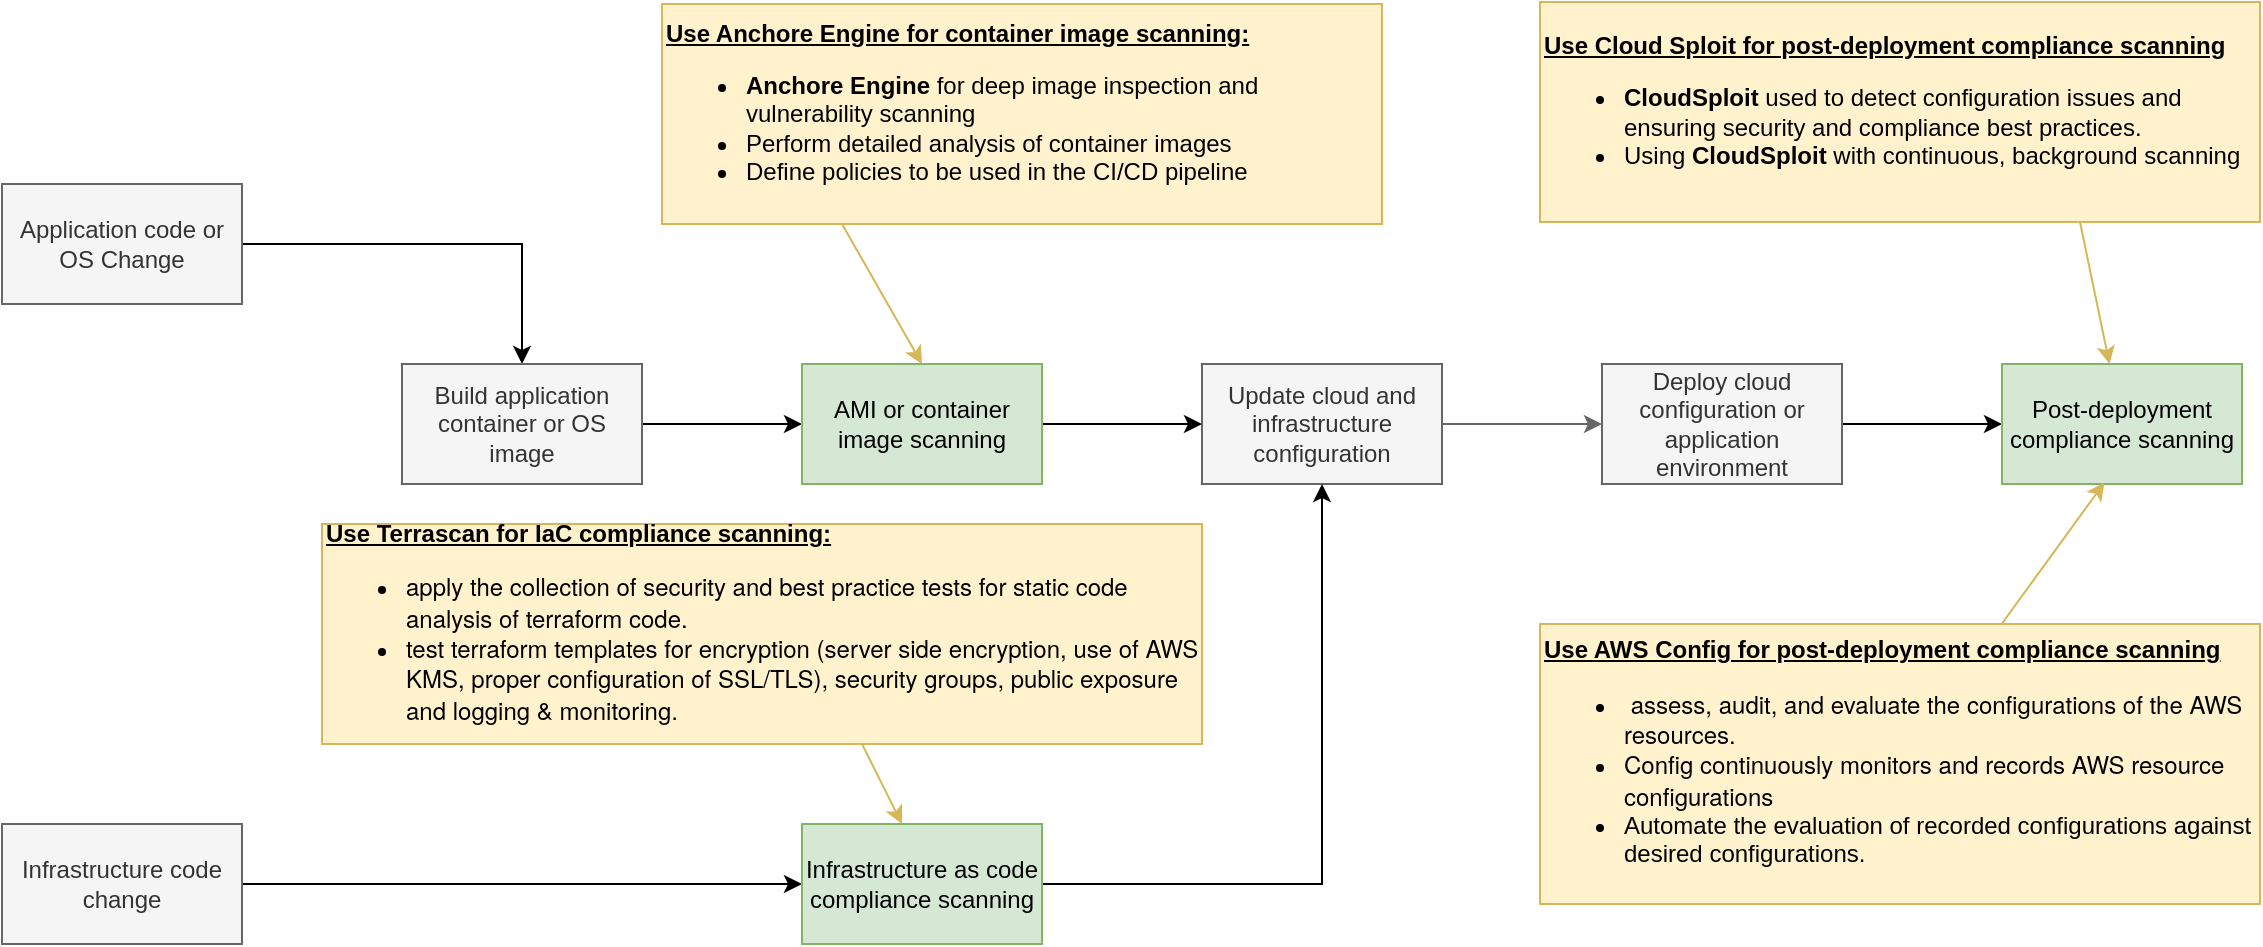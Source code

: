 <mxfile version="13.0.3" type="device"><diagram id="Y9_Zq65RKEDR3j3yFwqF" name="Page-1"><mxGraphModel dx="1024" dy="601" grid="1" gridSize="10" guides="1" tooltips="1" connect="1" arrows="1" fold="1" page="1" pageScale="1" pageWidth="1169" pageHeight="1654" math="0" shadow="0"><root><mxCell id="0"/><mxCell id="1" parent="0"/><mxCell id="hMGkVKcyo-9iUgYnIpLg-16" style="edgeStyle=orthogonalEdgeStyle;rounded=0;orthogonalLoop=1;jettySize=auto;html=1;entryX=0.5;entryY=0;entryDx=0;entryDy=0;" parent="1" source="hMGkVKcyo-9iUgYnIpLg-1" target="hMGkVKcyo-9iUgYnIpLg-3" edge="1"><mxGeometry relative="1" as="geometry"><mxPoint x="320" y="180" as="targetPoint"/></mxGeometry></mxCell><mxCell id="hMGkVKcyo-9iUgYnIpLg-1" value="Application code or OS Change" style="rounded=0;whiteSpace=wrap;html=1;fillColor=#f5f5f5;strokeColor=#666666;fontColor=#333333;" parent="1" vertex="1"><mxGeometry x="40" y="150" width="120" height="60" as="geometry"/></mxCell><mxCell id="hMGkVKcyo-9iUgYnIpLg-22" style="edgeStyle=orthogonalEdgeStyle;rounded=0;orthogonalLoop=1;jettySize=auto;html=1;entryX=0;entryY=0.5;entryDx=0;entryDy=0;" parent="1" source="hMGkVKcyo-9iUgYnIpLg-3" target="hMGkVKcyo-9iUgYnIpLg-11" edge="1"><mxGeometry relative="1" as="geometry"/></mxCell><mxCell id="hMGkVKcyo-9iUgYnIpLg-3" value="Build application container or OS image" style="rounded=0;whiteSpace=wrap;html=1;fillColor=#f5f5f5;strokeColor=#666666;fontColor=#333333;" parent="1" vertex="1"><mxGeometry x="240" y="240" width="120" height="60" as="geometry"/></mxCell><mxCell id="hMGkVKcyo-9iUgYnIpLg-7" style="edgeStyle=orthogonalEdgeStyle;rounded=0;orthogonalLoop=1;jettySize=auto;html=1;entryX=0;entryY=0.5;entryDx=0;entryDy=0;fillColor=#f5f5f5;strokeColor=#666666;" parent="1" source="hMGkVKcyo-9iUgYnIpLg-4" target="hMGkVKcyo-9iUgYnIpLg-5" edge="1"><mxGeometry relative="1" as="geometry"/></mxCell><mxCell id="hMGkVKcyo-9iUgYnIpLg-4" value="Update cloud and infrastructure configuration" style="rounded=0;whiteSpace=wrap;html=1;fillColor=#f5f5f5;strokeColor=#666666;fontColor=#333333;" parent="1" vertex="1"><mxGeometry x="640" y="240" width="120" height="60" as="geometry"/></mxCell><mxCell id="hMGkVKcyo-9iUgYnIpLg-14" style="edgeStyle=orthogonalEdgeStyle;rounded=0;orthogonalLoop=1;jettySize=auto;html=1;entryX=0;entryY=0.5;entryDx=0;entryDy=0;" parent="1" source="hMGkVKcyo-9iUgYnIpLg-5" target="hMGkVKcyo-9iUgYnIpLg-12" edge="1"><mxGeometry relative="1" as="geometry"/></mxCell><mxCell id="hMGkVKcyo-9iUgYnIpLg-5" value="Deploy cloud configuration or application environment" style="rounded=0;whiteSpace=wrap;html=1;fillColor=#f5f5f5;strokeColor=#666666;fontColor=#333333;" parent="1" vertex="1"><mxGeometry x="840" y="240" width="120" height="60" as="geometry"/></mxCell><mxCell id="hMGkVKcyo-9iUgYnIpLg-20" style="edgeStyle=orthogonalEdgeStyle;rounded=0;orthogonalLoop=1;jettySize=auto;html=1;entryX=0;entryY=0.5;entryDx=0;entryDy=0;" parent="1" source="hMGkVKcyo-9iUgYnIpLg-8" target="hMGkVKcyo-9iUgYnIpLg-10" edge="1"><mxGeometry relative="1" as="geometry"/></mxCell><mxCell id="hMGkVKcyo-9iUgYnIpLg-8" value="Infrastructure code change" style="rounded=0;whiteSpace=wrap;html=1;fillColor=#f5f5f5;strokeColor=#666666;fontColor=#333333;" parent="1" vertex="1"><mxGeometry x="40" y="470" width="120" height="60" as="geometry"/></mxCell><mxCell id="hMGkVKcyo-9iUgYnIpLg-21" style="edgeStyle=orthogonalEdgeStyle;rounded=0;orthogonalLoop=1;jettySize=auto;html=1;" parent="1" source="hMGkVKcyo-9iUgYnIpLg-10" target="hMGkVKcyo-9iUgYnIpLg-4" edge="1"><mxGeometry relative="1" as="geometry"><mxPoint x="690" y="390" as="targetPoint"/></mxGeometry></mxCell><mxCell id="hMGkVKcyo-9iUgYnIpLg-10" value="Infrastructure as code compliance scanning" style="rounded=0;whiteSpace=wrap;html=1;fillColor=#d5e8d4;strokeColor=#82b366;" parent="1" vertex="1"><mxGeometry x="440" y="470" width="120" height="60" as="geometry"/></mxCell><mxCell id="hMGkVKcyo-9iUgYnIpLg-23" style="edgeStyle=orthogonalEdgeStyle;rounded=0;orthogonalLoop=1;jettySize=auto;html=1;entryX=0;entryY=0.5;entryDx=0;entryDy=0;" parent="1" source="hMGkVKcyo-9iUgYnIpLg-11" target="hMGkVKcyo-9iUgYnIpLg-4" edge="1"><mxGeometry relative="1" as="geometry"/></mxCell><mxCell id="hMGkVKcyo-9iUgYnIpLg-11" value="AMI or container image scanning" style="rounded=0;whiteSpace=wrap;html=1;fillColor=#d5e8d4;strokeColor=#82b366;" parent="1" vertex="1"><mxGeometry x="440" y="240" width="120" height="60" as="geometry"/></mxCell><mxCell id="hMGkVKcyo-9iUgYnIpLg-12" value="Post-deployment compliance scanning" style="rounded=0;whiteSpace=wrap;html=1;fillColor=#d5e8d4;strokeColor=#82b366;" parent="1" vertex="1"><mxGeometry x="1040" y="240" width="120" height="60" as="geometry"/></mxCell><mxCell id="18-85o3tqCLHkuXplZLy-1" value="&lt;div&gt;&lt;b&gt;&lt;u&gt;Use Cloud Sploit for post-deployment compliance scanning&lt;/u&gt;&lt;/b&gt;&lt;/div&gt;&lt;ul&gt;&lt;li&gt;&lt;b&gt;CloudSploit &lt;/b&gt;used to detect configuration issues and ensuring security and compliance best practices.&lt;/li&gt;&lt;li&gt;Using &lt;b&gt;CloudSploit &lt;/b&gt;with continuous, background scanning&lt;/li&gt;&lt;/ul&gt;" style="text;html=1;strokeColor=#d6b656;fillColor=#fff2cc;align=left;verticalAlign=middle;whiteSpace=wrap;rounded=0;" vertex="1" parent="1"><mxGeometry x="809" y="59" width="360" height="110" as="geometry"/></mxCell><mxCell id="18-85o3tqCLHkuXplZLy-2" value="" style="endArrow=classic;html=1;exitX=0.75;exitY=1;exitDx=0;exitDy=0;fillColor=#fff2cc;strokeColor=#d6b656;strokeWidth=1;" edge="1" parent="1" source="18-85o3tqCLHkuXplZLy-1" target="hMGkVKcyo-9iUgYnIpLg-12"><mxGeometry width="50" height="50" relative="1" as="geometry"><mxPoint x="860" y="340" as="sourcePoint"/><mxPoint x="910" y="290" as="targetPoint"/></mxGeometry></mxCell><mxCell id="18-85o3tqCLHkuXplZLy-3" value="&lt;div&gt;&lt;b&gt;&lt;u&gt;Use Anchore Engine for container image scanning:&lt;/u&gt;&lt;/b&gt;&lt;/div&gt;&lt;ul&gt;&lt;li&gt;&lt;b&gt;Anchore Engine &lt;/b&gt;for deep image inspection and vulnerability scanning&lt;br&gt;&lt;/li&gt;&lt;li&gt;Perform detailed analysis of container images&lt;/li&gt;&lt;li&gt;Define policies to be used in the CI/CD pipeline&lt;/li&gt;&lt;/ul&gt;" style="text;html=1;strokeColor=#d6b656;fillColor=#fff2cc;align=left;verticalAlign=middle;whiteSpace=wrap;rounded=0;" vertex="1" parent="1"><mxGeometry x="370" y="60" width="360" height="110" as="geometry"/></mxCell><mxCell id="18-85o3tqCLHkuXplZLy-4" value="" style="endArrow=classic;html=1;exitX=0.25;exitY=1;exitDx=0;exitDy=0;fillColor=#fff2cc;strokeColor=#d6b656;strokeWidth=1;entryX=0.5;entryY=0;entryDx=0;entryDy=0;" edge="1" parent="1" source="18-85o3tqCLHkuXplZLy-3" target="hMGkVKcyo-9iUgYnIpLg-11"><mxGeometry width="50" height="50" relative="1" as="geometry"><mxPoint x="510" y="170" as="sourcePoint"/><mxPoint x="524.762" y="241" as="targetPoint"/></mxGeometry></mxCell><mxCell id="18-85o3tqCLHkuXplZLy-6" value="&lt;div&gt;&lt;b&gt;&lt;u&gt;Use AWS Config for post-deployment compliance scanning&lt;/u&gt;&lt;/b&gt;&lt;/div&gt;&lt;ul&gt;&lt;li&gt;&lt;span style=&quot;font-family: &amp;#34;amazonemberlight&amp;#34; , &amp;#34;helvetica neue light&amp;#34; , &amp;#34;helvetica neue&amp;#34; , &amp;#34;helvetica&amp;#34; , &amp;#34;arial&amp;#34; , sans-serif&quot;&gt;&amp;nbsp;assess, audit, and evaluate the configurations of the AWS resources.&amp;nbsp;&lt;/span&gt;&lt;/li&gt;&lt;li&gt;&lt;span style=&quot;font-family: &amp;#34;amazonemberlight&amp;#34; , &amp;#34;helvetica neue light&amp;#34; , &amp;#34;helvetica neue&amp;#34; , &amp;#34;helvetica&amp;#34; , &amp;#34;arial&amp;#34; , sans-serif&quot;&gt;Config continuously monitors and records AWS resource configurations&amp;nbsp;&lt;/span&gt;&lt;/li&gt;&lt;li&gt;Automate the evaluation of recorded configurations against desired configurations.&lt;/li&gt;&lt;/ul&gt;" style="text;html=1;strokeColor=#d6b656;fillColor=#fff2cc;align=left;verticalAlign=middle;whiteSpace=wrap;rounded=0;" vertex="1" parent="1"><mxGeometry x="809" y="370" width="360" height="140" as="geometry"/></mxCell><mxCell id="18-85o3tqCLHkuXplZLy-7" value="" style="endArrow=classic;html=1;fillColor=#fff2cc;strokeColor=#d6b656;strokeWidth=1;entryX=0.427;entryY=0.987;entryDx=0;entryDy=0;entryPerimeter=0;" edge="1" parent="1" source="18-85o3tqCLHkuXplZLy-6" target="hMGkVKcyo-9iUgYnIpLg-12"><mxGeometry width="50" height="50" relative="1" as="geometry"><mxPoint x="1089" y="179" as="sourcePoint"/><mxPoint x="1103.762" y="250" as="targetPoint"/></mxGeometry></mxCell><mxCell id="18-85o3tqCLHkuXplZLy-8" value="&lt;div&gt;&lt;b&gt;&lt;u&gt;Use Terrascan for IaC compliance scanning:&lt;/u&gt;&lt;/b&gt;&lt;/div&gt;&lt;ul&gt;&lt;li&gt;&lt;font face=&quot;amazonemberlight, helvetica neue light, helvetica neue, helvetica, arial, sans-serif&quot;&gt;apply the collection of security and best practice tests for static code analysis of terraform code.&lt;/font&gt;&lt;/li&gt;&lt;li&gt;&lt;span&gt;&lt;font face=&quot;amazonemberlight, helvetica neue light, helvetica neue, helvetica, arial, sans-serif&quot;&gt;test terraform templates for encryption (server side encryption, use of AWS KMS, proper configuration of SSL/TLS), security groups, public exposure and logging &amp;amp; monitoring&lt;/font&gt;.&lt;/span&gt;&lt;br&gt;&lt;/li&gt;&lt;/ul&gt;" style="text;html=1;strokeColor=#d6b656;fillColor=#fff2cc;align=left;verticalAlign=middle;whiteSpace=wrap;rounded=0;" vertex="1" parent="1"><mxGeometry x="200" y="320" width="440" height="110" as="geometry"/></mxCell><mxCell id="18-85o3tqCLHkuXplZLy-9" value="" style="endArrow=classic;html=1;exitX=0.25;exitY=1;exitDx=0;exitDy=0;fillColor=#fff2cc;strokeColor=#d6b656;strokeWidth=1;" edge="1" parent="1"><mxGeometry width="50" height="50" relative="1" as="geometry"><mxPoint x="470" y="430" as="sourcePoint"/><mxPoint x="490" y="470" as="targetPoint"/></mxGeometry></mxCell></root></mxGraphModel></diagram></mxfile>